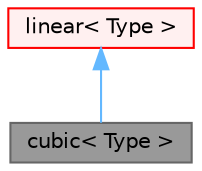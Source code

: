 digraph "cubic&lt; Type &gt;"
{
 // LATEX_PDF_SIZE
  bgcolor="transparent";
  edge [fontname=Helvetica,fontsize=10,labelfontname=Helvetica,labelfontsize=10];
  node [fontname=Helvetica,fontsize=10,shape=box,height=0.2,width=0.4];
  Node1 [id="Node000001",label="cubic\< Type \>",height=0.2,width=0.4,color="gray40", fillcolor="grey60", style="filled", fontcolor="black",tooltip="Cubic interpolation scheme class derived from linear and returns linear weighting factors but also ap..."];
  Node2 -> Node1 [id="edge1_Node000001_Node000002",dir="back",color="steelblue1",style="solid",tooltip=" "];
  Node2 [id="Node000002",label="linear\< Type \>",height=0.2,width=0.4,color="red", fillcolor="#FFF0F0", style="filled",URL="$classFoam_1_1linear.html",tooltip="Central-differencing interpolation scheme class."];
}
